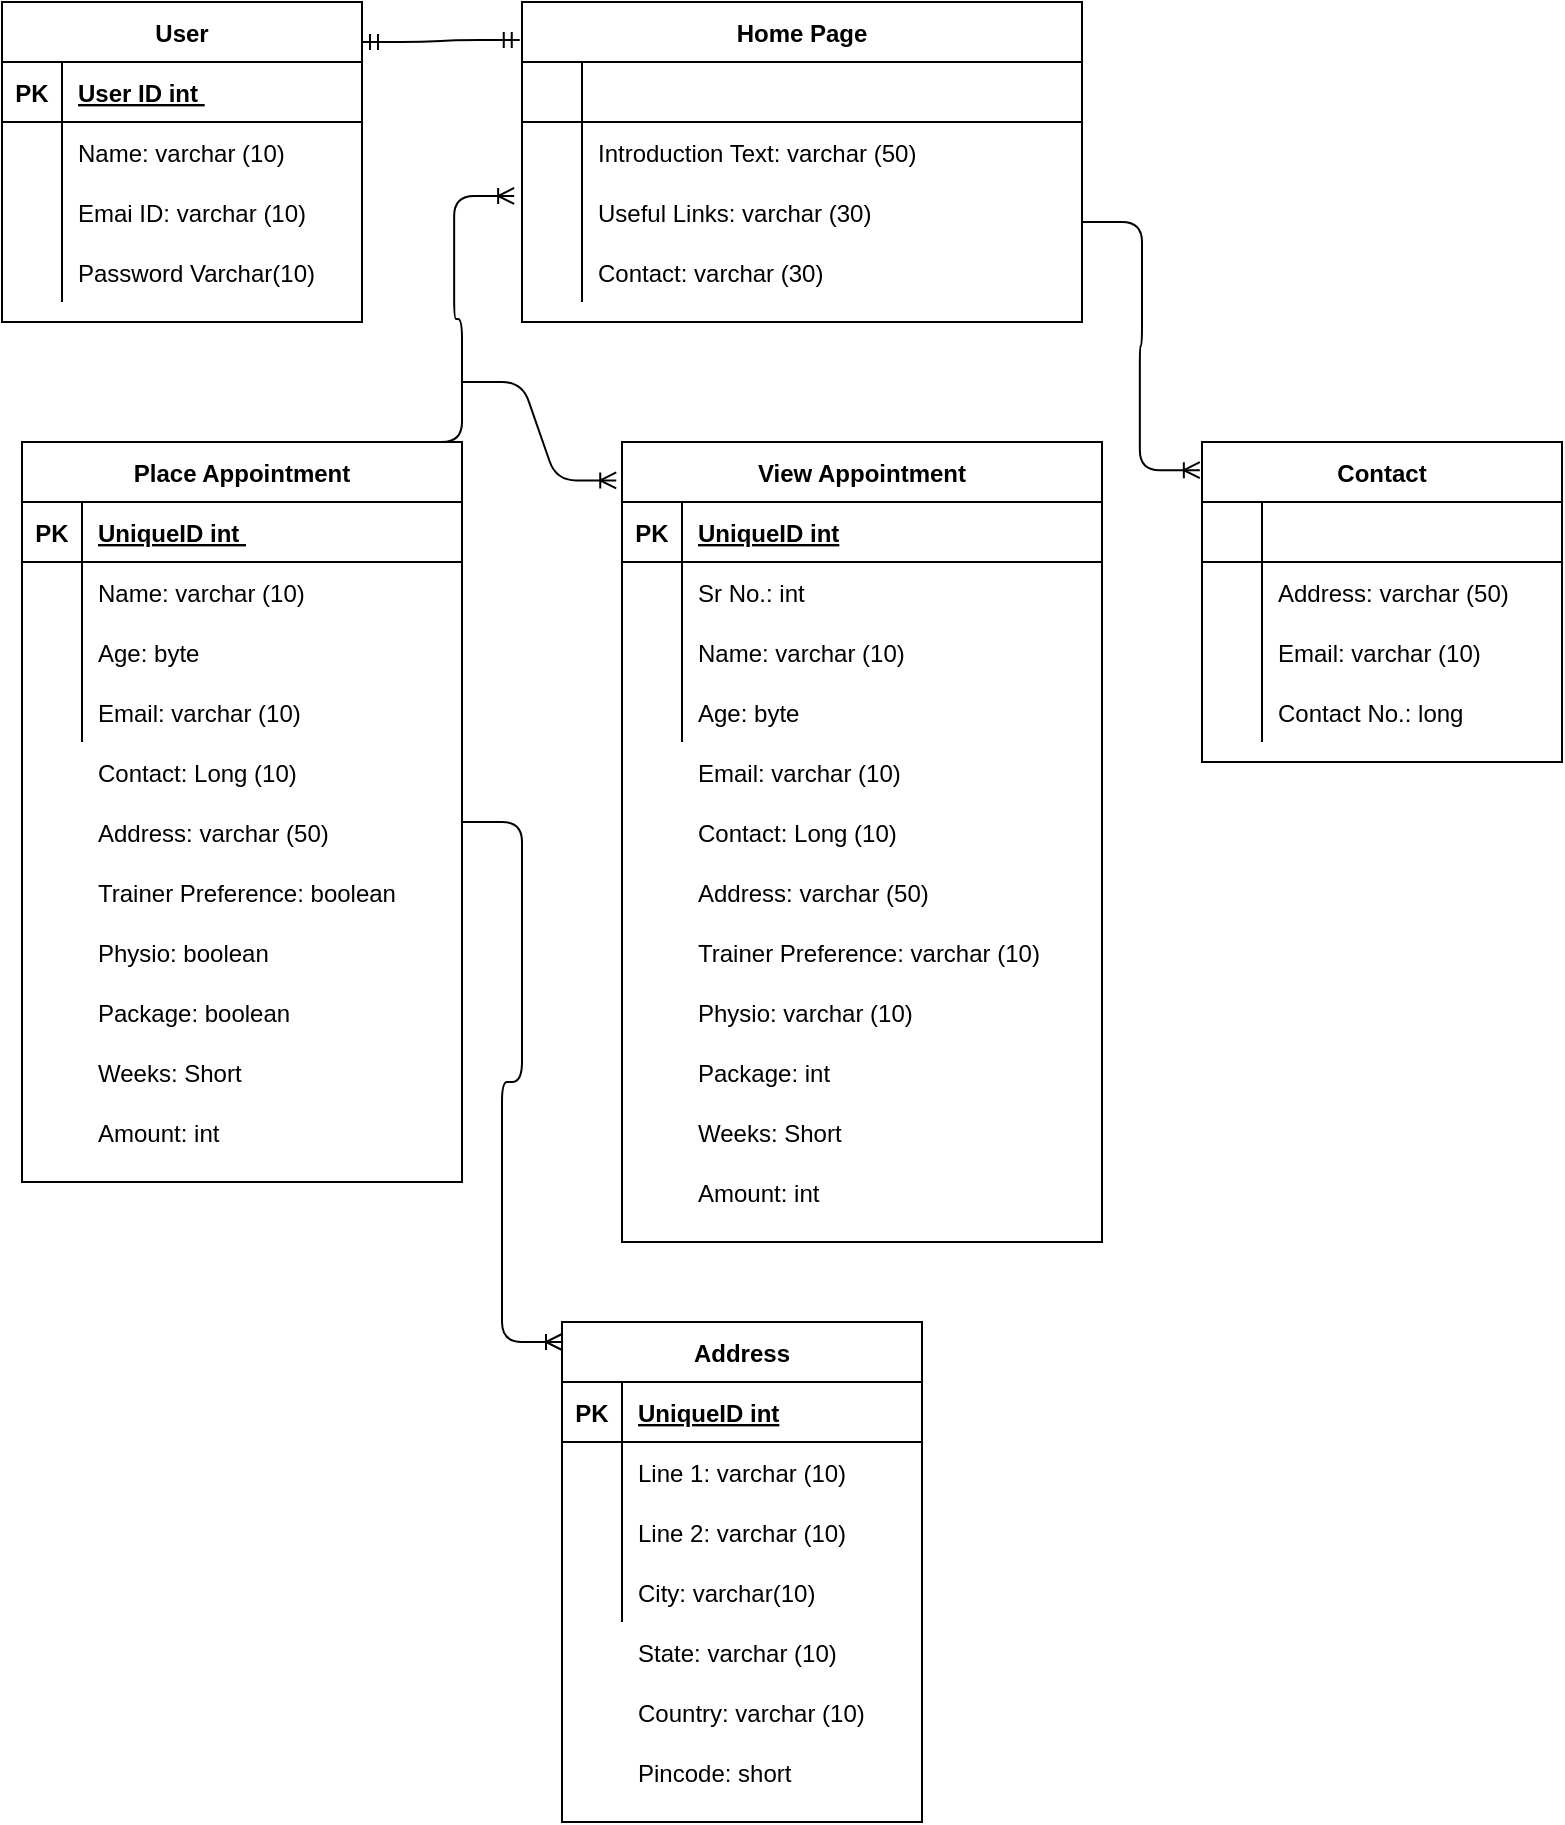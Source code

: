<mxfile version="14.9.7" type="github">
  <diagram id="24LHwr3LPrmplzdwor-W" name="Page-1">
    <mxGraphModel dx="1038" dy="469" grid="1" gridSize="10" guides="1" tooltips="1" connect="1" arrows="1" fold="1" page="1" pageScale="1" pageWidth="850" pageHeight="1100" math="0" shadow="0">
      <root>
        <mxCell id="0" />
        <mxCell id="1" parent="0" />
        <mxCell id="-eeA9KjMYzKJ0V8_IV6V-105" value="" style="edgeStyle=entityRelationEdgeStyle;fontSize=12;html=1;endArrow=ERoneToMany;" edge="1" parent="1">
          <mxGeometry width="100" height="100" relative="1" as="geometry">
            <mxPoint x="250" y="440" as="sourcePoint" />
            <mxPoint x="300" y="700" as="targetPoint" />
          </mxGeometry>
        </mxCell>
        <mxCell id="-eeA9KjMYzKJ0V8_IV6V-1" value="User" style="shape=table;startSize=30;container=1;collapsible=1;childLayout=tableLayout;fixedRows=1;rowLines=0;fontStyle=1;align=center;resizeLast=1;" vertex="1" parent="1">
          <mxGeometry x="20" y="30" width="180" height="160" as="geometry" />
        </mxCell>
        <mxCell id="-eeA9KjMYzKJ0V8_IV6V-2" value="" style="shape=partialRectangle;collapsible=0;dropTarget=0;pointerEvents=0;fillColor=none;top=0;left=0;bottom=1;right=0;points=[[0,0.5],[1,0.5]];portConstraint=eastwest;" vertex="1" parent="-eeA9KjMYzKJ0V8_IV6V-1">
          <mxGeometry y="30" width="180" height="30" as="geometry" />
        </mxCell>
        <mxCell id="-eeA9KjMYzKJ0V8_IV6V-3" value="PK" style="shape=partialRectangle;connectable=0;fillColor=none;top=0;left=0;bottom=0;right=0;fontStyle=1;overflow=hidden;" vertex="1" parent="-eeA9KjMYzKJ0V8_IV6V-2">
          <mxGeometry width="30" height="30" as="geometry" />
        </mxCell>
        <mxCell id="-eeA9KjMYzKJ0V8_IV6V-4" value="User ID int " style="shape=partialRectangle;connectable=0;fillColor=none;top=0;left=0;bottom=0;right=0;align=left;spacingLeft=6;fontStyle=5;overflow=hidden;" vertex="1" parent="-eeA9KjMYzKJ0V8_IV6V-2">
          <mxGeometry x="30" width="150" height="30" as="geometry" />
        </mxCell>
        <mxCell id="-eeA9KjMYzKJ0V8_IV6V-5" value="" style="shape=partialRectangle;collapsible=0;dropTarget=0;pointerEvents=0;fillColor=none;top=0;left=0;bottom=0;right=0;points=[[0,0.5],[1,0.5]];portConstraint=eastwest;" vertex="1" parent="-eeA9KjMYzKJ0V8_IV6V-1">
          <mxGeometry y="60" width="180" height="30" as="geometry" />
        </mxCell>
        <mxCell id="-eeA9KjMYzKJ0V8_IV6V-6" value="" style="shape=partialRectangle;connectable=0;fillColor=none;top=0;left=0;bottom=0;right=0;editable=1;overflow=hidden;" vertex="1" parent="-eeA9KjMYzKJ0V8_IV6V-5">
          <mxGeometry width="30" height="30" as="geometry" />
        </mxCell>
        <mxCell id="-eeA9KjMYzKJ0V8_IV6V-7" value="Name: varchar (10)" style="shape=partialRectangle;connectable=0;fillColor=none;top=0;left=0;bottom=0;right=0;align=left;spacingLeft=6;overflow=hidden;" vertex="1" parent="-eeA9KjMYzKJ0V8_IV6V-5">
          <mxGeometry x="30" width="150" height="30" as="geometry" />
        </mxCell>
        <mxCell id="-eeA9KjMYzKJ0V8_IV6V-8" value="" style="shape=partialRectangle;collapsible=0;dropTarget=0;pointerEvents=0;fillColor=none;top=0;left=0;bottom=0;right=0;points=[[0,0.5],[1,0.5]];portConstraint=eastwest;" vertex="1" parent="-eeA9KjMYzKJ0V8_IV6V-1">
          <mxGeometry y="90" width="180" height="30" as="geometry" />
        </mxCell>
        <mxCell id="-eeA9KjMYzKJ0V8_IV6V-9" value="" style="shape=partialRectangle;connectable=0;fillColor=none;top=0;left=0;bottom=0;right=0;editable=1;overflow=hidden;" vertex="1" parent="-eeA9KjMYzKJ0V8_IV6V-8">
          <mxGeometry width="30" height="30" as="geometry" />
        </mxCell>
        <mxCell id="-eeA9KjMYzKJ0V8_IV6V-10" value="Emai ID: varchar (10)" style="shape=partialRectangle;connectable=0;fillColor=none;top=0;left=0;bottom=0;right=0;align=left;spacingLeft=6;overflow=hidden;" vertex="1" parent="-eeA9KjMYzKJ0V8_IV6V-8">
          <mxGeometry x="30" width="150" height="30" as="geometry" />
        </mxCell>
        <mxCell id="-eeA9KjMYzKJ0V8_IV6V-11" value="" style="shape=partialRectangle;collapsible=0;dropTarget=0;pointerEvents=0;fillColor=none;top=0;left=0;bottom=0;right=0;points=[[0,0.5],[1,0.5]];portConstraint=eastwest;" vertex="1" parent="-eeA9KjMYzKJ0V8_IV6V-1">
          <mxGeometry y="120" width="180" height="30" as="geometry" />
        </mxCell>
        <mxCell id="-eeA9KjMYzKJ0V8_IV6V-12" value="" style="shape=partialRectangle;connectable=0;fillColor=none;top=0;left=0;bottom=0;right=0;editable=1;overflow=hidden;" vertex="1" parent="-eeA9KjMYzKJ0V8_IV6V-11">
          <mxGeometry width="30" height="30" as="geometry" />
        </mxCell>
        <mxCell id="-eeA9KjMYzKJ0V8_IV6V-13" value="Password Varchar(10)" style="shape=partialRectangle;connectable=0;fillColor=none;top=0;left=0;bottom=0;right=0;align=left;spacingLeft=6;overflow=hidden;" vertex="1" parent="-eeA9KjMYzKJ0V8_IV6V-11">
          <mxGeometry x="30" width="150" height="30" as="geometry" />
        </mxCell>
        <mxCell id="-eeA9KjMYzKJ0V8_IV6V-14" value="Home Page" style="shape=table;startSize=30;container=1;collapsible=1;childLayout=tableLayout;fixedRows=1;rowLines=0;fontStyle=1;align=center;resizeLast=1;" vertex="1" parent="1">
          <mxGeometry x="280" y="30" width="280" height="160" as="geometry" />
        </mxCell>
        <mxCell id="-eeA9KjMYzKJ0V8_IV6V-15" value="" style="shape=partialRectangle;collapsible=0;dropTarget=0;pointerEvents=0;fillColor=none;top=0;left=0;bottom=1;right=0;points=[[0,0.5],[1,0.5]];portConstraint=eastwest;" vertex="1" parent="-eeA9KjMYzKJ0V8_IV6V-14">
          <mxGeometry y="30" width="280" height="30" as="geometry" />
        </mxCell>
        <mxCell id="-eeA9KjMYzKJ0V8_IV6V-16" value="" style="shape=partialRectangle;connectable=0;fillColor=none;top=0;left=0;bottom=0;right=0;fontStyle=1;overflow=hidden;" vertex="1" parent="-eeA9KjMYzKJ0V8_IV6V-15">
          <mxGeometry width="30" height="30" as="geometry" />
        </mxCell>
        <mxCell id="-eeA9KjMYzKJ0V8_IV6V-17" value="" style="shape=partialRectangle;connectable=0;fillColor=none;top=0;left=0;bottom=0;right=0;align=left;spacingLeft=6;fontStyle=5;overflow=hidden;" vertex="1" parent="-eeA9KjMYzKJ0V8_IV6V-15">
          <mxGeometry x="30" width="250" height="30" as="geometry" />
        </mxCell>
        <mxCell id="-eeA9KjMYzKJ0V8_IV6V-18" value="" style="shape=partialRectangle;collapsible=0;dropTarget=0;pointerEvents=0;fillColor=none;top=0;left=0;bottom=0;right=0;points=[[0,0.5],[1,0.5]];portConstraint=eastwest;" vertex="1" parent="-eeA9KjMYzKJ0V8_IV6V-14">
          <mxGeometry y="60" width="280" height="30" as="geometry" />
        </mxCell>
        <mxCell id="-eeA9KjMYzKJ0V8_IV6V-19" value="" style="shape=partialRectangle;connectable=0;fillColor=none;top=0;left=0;bottom=0;right=0;editable=1;overflow=hidden;" vertex="1" parent="-eeA9KjMYzKJ0V8_IV6V-18">
          <mxGeometry width="30" height="30" as="geometry" />
        </mxCell>
        <mxCell id="-eeA9KjMYzKJ0V8_IV6V-20" value="Introduction Text: varchar (50)" style="shape=partialRectangle;connectable=0;fillColor=none;top=0;left=0;bottom=0;right=0;align=left;spacingLeft=6;overflow=hidden;" vertex="1" parent="-eeA9KjMYzKJ0V8_IV6V-18">
          <mxGeometry x="30" width="250" height="30" as="geometry" />
        </mxCell>
        <mxCell id="-eeA9KjMYzKJ0V8_IV6V-21" value="" style="shape=partialRectangle;collapsible=0;dropTarget=0;pointerEvents=0;fillColor=none;top=0;left=0;bottom=0;right=0;points=[[0,0.5],[1,0.5]];portConstraint=eastwest;" vertex="1" parent="-eeA9KjMYzKJ0V8_IV6V-14">
          <mxGeometry y="90" width="280" height="30" as="geometry" />
        </mxCell>
        <mxCell id="-eeA9KjMYzKJ0V8_IV6V-22" value="" style="shape=partialRectangle;connectable=0;fillColor=none;top=0;left=0;bottom=0;right=0;editable=1;overflow=hidden;" vertex="1" parent="-eeA9KjMYzKJ0V8_IV6V-21">
          <mxGeometry width="30" height="30" as="geometry" />
        </mxCell>
        <mxCell id="-eeA9KjMYzKJ0V8_IV6V-23" value="Useful Links: varchar (30)" style="shape=partialRectangle;connectable=0;fillColor=none;top=0;left=0;bottom=0;right=0;align=left;spacingLeft=6;overflow=hidden;" vertex="1" parent="-eeA9KjMYzKJ0V8_IV6V-21">
          <mxGeometry x="30" width="250" height="30" as="geometry" />
        </mxCell>
        <mxCell id="-eeA9KjMYzKJ0V8_IV6V-24" value="" style="shape=partialRectangle;collapsible=0;dropTarget=0;pointerEvents=0;fillColor=none;top=0;left=0;bottom=0;right=0;points=[[0,0.5],[1,0.5]];portConstraint=eastwest;" vertex="1" parent="-eeA9KjMYzKJ0V8_IV6V-14">
          <mxGeometry y="120" width="280" height="30" as="geometry" />
        </mxCell>
        <mxCell id="-eeA9KjMYzKJ0V8_IV6V-25" value="" style="shape=partialRectangle;connectable=0;fillColor=none;top=0;left=0;bottom=0;right=0;editable=1;overflow=hidden;" vertex="1" parent="-eeA9KjMYzKJ0V8_IV6V-24">
          <mxGeometry width="30" height="30" as="geometry" />
        </mxCell>
        <mxCell id="-eeA9KjMYzKJ0V8_IV6V-26" value="Contact: varchar (30)" style="shape=partialRectangle;connectable=0;fillColor=none;top=0;left=0;bottom=0;right=0;align=left;spacingLeft=6;overflow=hidden;" vertex="1" parent="-eeA9KjMYzKJ0V8_IV6V-24">
          <mxGeometry x="30" width="250" height="30" as="geometry" />
        </mxCell>
        <mxCell id="-eeA9KjMYzKJ0V8_IV6V-28" value="Place Appointment" style="shape=table;startSize=30;container=1;collapsible=1;childLayout=tableLayout;fixedRows=1;rowLines=0;fontStyle=1;align=center;resizeLast=1;" vertex="1" parent="1">
          <mxGeometry x="30" y="250" width="220" height="370" as="geometry" />
        </mxCell>
        <mxCell id="-eeA9KjMYzKJ0V8_IV6V-29" value="" style="shape=partialRectangle;collapsible=0;dropTarget=0;pointerEvents=0;fillColor=none;top=0;left=0;bottom=1;right=0;points=[[0,0.5],[1,0.5]];portConstraint=eastwest;" vertex="1" parent="-eeA9KjMYzKJ0V8_IV6V-28">
          <mxGeometry y="30" width="220" height="30" as="geometry" />
        </mxCell>
        <mxCell id="-eeA9KjMYzKJ0V8_IV6V-30" value="PK" style="shape=partialRectangle;connectable=0;fillColor=none;top=0;left=0;bottom=0;right=0;fontStyle=1;overflow=hidden;" vertex="1" parent="-eeA9KjMYzKJ0V8_IV6V-29">
          <mxGeometry width="30" height="30" as="geometry" />
        </mxCell>
        <mxCell id="-eeA9KjMYzKJ0V8_IV6V-31" value="UniqueID int " style="shape=partialRectangle;connectable=0;fillColor=none;top=0;left=0;bottom=0;right=0;align=left;spacingLeft=6;fontStyle=5;overflow=hidden;" vertex="1" parent="-eeA9KjMYzKJ0V8_IV6V-29">
          <mxGeometry x="30" width="190" height="30" as="geometry" />
        </mxCell>
        <mxCell id="-eeA9KjMYzKJ0V8_IV6V-32" value="" style="shape=partialRectangle;collapsible=0;dropTarget=0;pointerEvents=0;fillColor=none;top=0;left=0;bottom=0;right=0;points=[[0,0.5],[1,0.5]];portConstraint=eastwest;" vertex="1" parent="-eeA9KjMYzKJ0V8_IV6V-28">
          <mxGeometry y="60" width="220" height="30" as="geometry" />
        </mxCell>
        <mxCell id="-eeA9KjMYzKJ0V8_IV6V-33" value="" style="shape=partialRectangle;connectable=0;fillColor=none;top=0;left=0;bottom=0;right=0;editable=1;overflow=hidden;" vertex="1" parent="-eeA9KjMYzKJ0V8_IV6V-32">
          <mxGeometry width="30" height="30" as="geometry" />
        </mxCell>
        <mxCell id="-eeA9KjMYzKJ0V8_IV6V-34" value="Name: varchar (10)" style="shape=partialRectangle;connectable=0;fillColor=none;top=0;left=0;bottom=0;right=0;align=left;spacingLeft=6;overflow=hidden;" vertex="1" parent="-eeA9KjMYzKJ0V8_IV6V-32">
          <mxGeometry x="30" width="190" height="30" as="geometry" />
        </mxCell>
        <mxCell id="-eeA9KjMYzKJ0V8_IV6V-35" value="" style="shape=partialRectangle;collapsible=0;dropTarget=0;pointerEvents=0;fillColor=none;top=0;left=0;bottom=0;right=0;points=[[0,0.5],[1,0.5]];portConstraint=eastwest;" vertex="1" parent="-eeA9KjMYzKJ0V8_IV6V-28">
          <mxGeometry y="90" width="220" height="30" as="geometry" />
        </mxCell>
        <mxCell id="-eeA9KjMYzKJ0V8_IV6V-36" value="" style="shape=partialRectangle;connectable=0;fillColor=none;top=0;left=0;bottom=0;right=0;editable=1;overflow=hidden;" vertex="1" parent="-eeA9KjMYzKJ0V8_IV6V-35">
          <mxGeometry width="30" height="30" as="geometry" />
        </mxCell>
        <mxCell id="-eeA9KjMYzKJ0V8_IV6V-37" value="Age: byte" style="shape=partialRectangle;connectable=0;fillColor=none;top=0;left=0;bottom=0;right=0;align=left;spacingLeft=6;overflow=hidden;" vertex="1" parent="-eeA9KjMYzKJ0V8_IV6V-35">
          <mxGeometry x="30" width="190" height="30" as="geometry" />
        </mxCell>
        <mxCell id="-eeA9KjMYzKJ0V8_IV6V-38" value="" style="shape=partialRectangle;collapsible=0;dropTarget=0;pointerEvents=0;fillColor=none;top=0;left=0;bottom=0;right=0;points=[[0,0.5],[1,0.5]];portConstraint=eastwest;" vertex="1" parent="-eeA9KjMYzKJ0V8_IV6V-28">
          <mxGeometry y="120" width="220" height="30" as="geometry" />
        </mxCell>
        <mxCell id="-eeA9KjMYzKJ0V8_IV6V-39" value="" style="shape=partialRectangle;connectable=0;fillColor=none;top=0;left=0;bottom=0;right=0;editable=1;overflow=hidden;" vertex="1" parent="-eeA9KjMYzKJ0V8_IV6V-38">
          <mxGeometry width="30" height="30" as="geometry" />
        </mxCell>
        <mxCell id="-eeA9KjMYzKJ0V8_IV6V-40" value="Email: varchar (10)" style="shape=partialRectangle;connectable=0;fillColor=none;top=0;left=0;bottom=0;right=0;align=left;spacingLeft=6;overflow=hidden;" vertex="1" parent="-eeA9KjMYzKJ0V8_IV6V-38">
          <mxGeometry x="30" width="190" height="30" as="geometry" />
        </mxCell>
        <mxCell id="-eeA9KjMYzKJ0V8_IV6V-41" value="Contact: Long (10)" style="shape=partialRectangle;connectable=0;fillColor=none;top=0;left=0;bottom=0;right=0;align=left;spacingLeft=6;overflow=hidden;" vertex="1" parent="1">
          <mxGeometry x="60" y="400" width="150" height="30" as="geometry" />
        </mxCell>
        <mxCell id="-eeA9KjMYzKJ0V8_IV6V-42" value="Address: varchar (50)" style="shape=partialRectangle;connectable=0;fillColor=none;top=0;left=0;bottom=0;right=0;align=left;spacingLeft=6;overflow=hidden;" vertex="1" parent="1">
          <mxGeometry x="60" y="430" width="150" height="30" as="geometry" />
        </mxCell>
        <mxCell id="-eeA9KjMYzKJ0V8_IV6V-43" value="Trainer Preference: boolean" style="shape=partialRectangle;connectable=0;fillColor=none;top=0;left=0;bottom=0;right=0;align=left;spacingLeft=6;overflow=hidden;" vertex="1" parent="1">
          <mxGeometry x="60" y="460" width="170" height="30" as="geometry" />
        </mxCell>
        <mxCell id="-eeA9KjMYzKJ0V8_IV6V-44" value="Physio: boolean" style="shape=partialRectangle;connectable=0;fillColor=none;top=0;left=0;bottom=0;right=0;align=left;spacingLeft=6;overflow=hidden;" vertex="1" parent="1">
          <mxGeometry x="60" y="490" width="150" height="30" as="geometry" />
        </mxCell>
        <mxCell id="-eeA9KjMYzKJ0V8_IV6V-45" value="Package: boolean" style="shape=partialRectangle;connectable=0;fillColor=none;top=0;left=0;bottom=0;right=0;align=left;spacingLeft=6;overflow=hidden;" vertex="1" parent="1">
          <mxGeometry x="60" y="520" width="150" height="30" as="geometry" />
        </mxCell>
        <mxCell id="-eeA9KjMYzKJ0V8_IV6V-46" value="Weeks: Short" style="shape=partialRectangle;connectable=0;fillColor=none;top=0;left=0;bottom=0;right=0;align=left;spacingLeft=6;overflow=hidden;" vertex="1" parent="1">
          <mxGeometry x="60" y="550" width="150" height="30" as="geometry" />
        </mxCell>
        <mxCell id="-eeA9KjMYzKJ0V8_IV6V-47" value="Amount: int" style="shape=partialRectangle;connectable=0;fillColor=none;top=0;left=0;bottom=0;right=0;align=left;spacingLeft=6;overflow=hidden;" vertex="1" parent="1">
          <mxGeometry x="60" y="580" width="150" height="30" as="geometry" />
        </mxCell>
        <mxCell id="-eeA9KjMYzKJ0V8_IV6V-48" value="View Appointment" style="shape=table;startSize=30;container=1;collapsible=1;childLayout=tableLayout;fixedRows=1;rowLines=0;fontStyle=1;align=center;resizeLast=1;" vertex="1" parent="1">
          <mxGeometry x="330" y="250" width="240" height="400" as="geometry" />
        </mxCell>
        <mxCell id="-eeA9KjMYzKJ0V8_IV6V-49" value="" style="shape=partialRectangle;collapsible=0;dropTarget=0;pointerEvents=0;fillColor=none;top=0;left=0;bottom=1;right=0;points=[[0,0.5],[1,0.5]];portConstraint=eastwest;" vertex="1" parent="-eeA9KjMYzKJ0V8_IV6V-48">
          <mxGeometry y="30" width="240" height="30" as="geometry" />
        </mxCell>
        <mxCell id="-eeA9KjMYzKJ0V8_IV6V-50" value="PK" style="shape=partialRectangle;connectable=0;fillColor=none;top=0;left=0;bottom=0;right=0;fontStyle=1;overflow=hidden;" vertex="1" parent="-eeA9KjMYzKJ0V8_IV6V-49">
          <mxGeometry width="30" height="30" as="geometry" />
        </mxCell>
        <mxCell id="-eeA9KjMYzKJ0V8_IV6V-51" value="UniqueID int" style="shape=partialRectangle;connectable=0;fillColor=none;top=0;left=0;bottom=0;right=0;align=left;spacingLeft=6;fontStyle=5;overflow=hidden;" vertex="1" parent="-eeA9KjMYzKJ0V8_IV6V-49">
          <mxGeometry x="30" width="210" height="30" as="geometry" />
        </mxCell>
        <mxCell id="-eeA9KjMYzKJ0V8_IV6V-52" value="" style="shape=partialRectangle;collapsible=0;dropTarget=0;pointerEvents=0;fillColor=none;top=0;left=0;bottom=0;right=0;points=[[0,0.5],[1,0.5]];portConstraint=eastwest;" vertex="1" parent="-eeA9KjMYzKJ0V8_IV6V-48">
          <mxGeometry y="60" width="240" height="30" as="geometry" />
        </mxCell>
        <mxCell id="-eeA9KjMYzKJ0V8_IV6V-53" value="" style="shape=partialRectangle;connectable=0;fillColor=none;top=0;left=0;bottom=0;right=0;editable=1;overflow=hidden;" vertex="1" parent="-eeA9KjMYzKJ0V8_IV6V-52">
          <mxGeometry width="30" height="30" as="geometry" />
        </mxCell>
        <mxCell id="-eeA9KjMYzKJ0V8_IV6V-54" value="Sr No.: int" style="shape=partialRectangle;connectable=0;fillColor=none;top=0;left=0;bottom=0;right=0;align=left;spacingLeft=6;overflow=hidden;" vertex="1" parent="-eeA9KjMYzKJ0V8_IV6V-52">
          <mxGeometry x="30" width="210" height="30" as="geometry" />
        </mxCell>
        <mxCell id="-eeA9KjMYzKJ0V8_IV6V-55" value="" style="shape=partialRectangle;collapsible=0;dropTarget=0;pointerEvents=0;fillColor=none;top=0;left=0;bottom=0;right=0;points=[[0,0.5],[1,0.5]];portConstraint=eastwest;" vertex="1" parent="-eeA9KjMYzKJ0V8_IV6V-48">
          <mxGeometry y="90" width="240" height="30" as="geometry" />
        </mxCell>
        <mxCell id="-eeA9KjMYzKJ0V8_IV6V-56" value="" style="shape=partialRectangle;connectable=0;fillColor=none;top=0;left=0;bottom=0;right=0;editable=1;overflow=hidden;" vertex="1" parent="-eeA9KjMYzKJ0V8_IV6V-55">
          <mxGeometry width="30" height="30" as="geometry" />
        </mxCell>
        <mxCell id="-eeA9KjMYzKJ0V8_IV6V-57" value="Name: varchar (10)" style="shape=partialRectangle;connectable=0;fillColor=none;top=0;left=0;bottom=0;right=0;align=left;spacingLeft=6;overflow=hidden;" vertex="1" parent="-eeA9KjMYzKJ0V8_IV6V-55">
          <mxGeometry x="30" width="210" height="30" as="geometry" />
        </mxCell>
        <mxCell id="-eeA9KjMYzKJ0V8_IV6V-58" value="" style="shape=partialRectangle;collapsible=0;dropTarget=0;pointerEvents=0;fillColor=none;top=0;left=0;bottom=0;right=0;points=[[0,0.5],[1,0.5]];portConstraint=eastwest;" vertex="1" parent="-eeA9KjMYzKJ0V8_IV6V-48">
          <mxGeometry y="120" width="240" height="30" as="geometry" />
        </mxCell>
        <mxCell id="-eeA9KjMYzKJ0V8_IV6V-59" value="" style="shape=partialRectangle;connectable=0;fillColor=none;top=0;left=0;bottom=0;right=0;editable=1;overflow=hidden;" vertex="1" parent="-eeA9KjMYzKJ0V8_IV6V-58">
          <mxGeometry width="30" height="30" as="geometry" />
        </mxCell>
        <mxCell id="-eeA9KjMYzKJ0V8_IV6V-60" value="Age: byte" style="shape=partialRectangle;connectable=0;fillColor=none;top=0;left=0;bottom=0;right=0;align=left;spacingLeft=6;overflow=hidden;" vertex="1" parent="-eeA9KjMYzKJ0V8_IV6V-58">
          <mxGeometry x="30" width="210" height="30" as="geometry" />
        </mxCell>
        <mxCell id="-eeA9KjMYzKJ0V8_IV6V-61" value="Email: varchar (10)" style="shape=partialRectangle;connectable=0;fillColor=none;top=0;left=0;bottom=0;right=0;align=left;spacingLeft=6;overflow=hidden;" vertex="1" parent="1">
          <mxGeometry x="360" y="400" width="150" height="30" as="geometry" />
        </mxCell>
        <mxCell id="-eeA9KjMYzKJ0V8_IV6V-62" value="Contact: Long (10)" style="shape=partialRectangle;connectable=0;fillColor=none;top=0;left=0;bottom=0;right=0;align=left;spacingLeft=6;overflow=hidden;" vertex="1" parent="1">
          <mxGeometry x="360" y="430" width="150" height="30" as="geometry" />
        </mxCell>
        <mxCell id="-eeA9KjMYzKJ0V8_IV6V-63" value="Address: varchar (50)" style="shape=partialRectangle;connectable=0;fillColor=none;top=0;left=0;bottom=0;right=0;align=left;spacingLeft=6;overflow=hidden;" vertex="1" parent="1">
          <mxGeometry x="360" y="460" width="150" height="30" as="geometry" />
        </mxCell>
        <mxCell id="-eeA9KjMYzKJ0V8_IV6V-64" value="Trainer Preference: varchar (10)" style="shape=partialRectangle;connectable=0;fillColor=none;top=0;left=0;bottom=0;right=0;align=left;spacingLeft=6;overflow=hidden;" vertex="1" parent="1">
          <mxGeometry x="360" y="490" width="180" height="30" as="geometry" />
        </mxCell>
        <mxCell id="-eeA9KjMYzKJ0V8_IV6V-65" value="Physio: varchar (10)" style="shape=partialRectangle;connectable=0;fillColor=none;top=0;left=0;bottom=0;right=0;align=left;spacingLeft=6;overflow=hidden;" vertex="1" parent="1">
          <mxGeometry x="360" y="520" width="150" height="30" as="geometry" />
        </mxCell>
        <mxCell id="-eeA9KjMYzKJ0V8_IV6V-66" value="Package: int" style="shape=partialRectangle;connectable=0;fillColor=none;top=0;left=0;bottom=0;right=0;align=left;spacingLeft=6;overflow=hidden;" vertex="1" parent="1">
          <mxGeometry x="360" y="550" width="150" height="30" as="geometry" />
        </mxCell>
        <mxCell id="-eeA9KjMYzKJ0V8_IV6V-67" value="Weeks: Short" style="shape=partialRectangle;connectable=0;fillColor=none;top=0;left=0;bottom=0;right=0;align=left;spacingLeft=6;overflow=hidden;" vertex="1" parent="1">
          <mxGeometry x="360" y="580" width="150" height="30" as="geometry" />
        </mxCell>
        <mxCell id="-eeA9KjMYzKJ0V8_IV6V-68" value="Amount: int" style="shape=partialRectangle;connectable=0;fillColor=none;top=0;left=0;bottom=0;right=0;align=left;spacingLeft=6;overflow=hidden;" vertex="1" parent="1">
          <mxGeometry x="360" y="610" width="150" height="30" as="geometry" />
        </mxCell>
        <mxCell id="-eeA9KjMYzKJ0V8_IV6V-69" value="Contact" style="shape=table;startSize=30;container=1;collapsible=1;childLayout=tableLayout;fixedRows=1;rowLines=0;fontStyle=1;align=center;resizeLast=1;" vertex="1" parent="1">
          <mxGeometry x="620" y="250" width="180" height="160" as="geometry" />
        </mxCell>
        <mxCell id="-eeA9KjMYzKJ0V8_IV6V-70" value="" style="shape=partialRectangle;collapsible=0;dropTarget=0;pointerEvents=0;fillColor=none;top=0;left=0;bottom=1;right=0;points=[[0,0.5],[1,0.5]];portConstraint=eastwest;" vertex="1" parent="-eeA9KjMYzKJ0V8_IV6V-69">
          <mxGeometry y="30" width="180" height="30" as="geometry" />
        </mxCell>
        <mxCell id="-eeA9KjMYzKJ0V8_IV6V-71" value="" style="shape=partialRectangle;connectable=0;fillColor=none;top=0;left=0;bottom=0;right=0;fontStyle=1;overflow=hidden;" vertex="1" parent="-eeA9KjMYzKJ0V8_IV6V-70">
          <mxGeometry width="30" height="30" as="geometry" />
        </mxCell>
        <mxCell id="-eeA9KjMYzKJ0V8_IV6V-72" value="" style="shape=partialRectangle;connectable=0;fillColor=none;top=0;left=0;bottom=0;right=0;align=left;spacingLeft=6;fontStyle=5;overflow=hidden;" vertex="1" parent="-eeA9KjMYzKJ0V8_IV6V-70">
          <mxGeometry x="30" width="150" height="30" as="geometry" />
        </mxCell>
        <mxCell id="-eeA9KjMYzKJ0V8_IV6V-73" value="" style="shape=partialRectangle;collapsible=0;dropTarget=0;pointerEvents=0;fillColor=none;top=0;left=0;bottom=0;right=0;points=[[0,0.5],[1,0.5]];portConstraint=eastwest;" vertex="1" parent="-eeA9KjMYzKJ0V8_IV6V-69">
          <mxGeometry y="60" width="180" height="30" as="geometry" />
        </mxCell>
        <mxCell id="-eeA9KjMYzKJ0V8_IV6V-74" value="" style="shape=partialRectangle;connectable=0;fillColor=none;top=0;left=0;bottom=0;right=0;editable=1;overflow=hidden;" vertex="1" parent="-eeA9KjMYzKJ0V8_IV6V-73">
          <mxGeometry width="30" height="30" as="geometry" />
        </mxCell>
        <mxCell id="-eeA9KjMYzKJ0V8_IV6V-75" value="Address: varchar (50)" style="shape=partialRectangle;connectable=0;fillColor=none;top=0;left=0;bottom=0;right=0;align=left;spacingLeft=6;overflow=hidden;" vertex="1" parent="-eeA9KjMYzKJ0V8_IV6V-73">
          <mxGeometry x="30" width="150" height="30" as="geometry" />
        </mxCell>
        <mxCell id="-eeA9KjMYzKJ0V8_IV6V-76" value="" style="shape=partialRectangle;collapsible=0;dropTarget=0;pointerEvents=0;fillColor=none;top=0;left=0;bottom=0;right=0;points=[[0,0.5],[1,0.5]];portConstraint=eastwest;" vertex="1" parent="-eeA9KjMYzKJ0V8_IV6V-69">
          <mxGeometry y="90" width="180" height="30" as="geometry" />
        </mxCell>
        <mxCell id="-eeA9KjMYzKJ0V8_IV6V-77" value="" style="shape=partialRectangle;connectable=0;fillColor=none;top=0;left=0;bottom=0;right=0;editable=1;overflow=hidden;" vertex="1" parent="-eeA9KjMYzKJ0V8_IV6V-76">
          <mxGeometry width="30" height="30" as="geometry" />
        </mxCell>
        <mxCell id="-eeA9KjMYzKJ0V8_IV6V-78" value="Email: varchar (10)" style="shape=partialRectangle;connectable=0;fillColor=none;top=0;left=0;bottom=0;right=0;align=left;spacingLeft=6;overflow=hidden;" vertex="1" parent="-eeA9KjMYzKJ0V8_IV6V-76">
          <mxGeometry x="30" width="150" height="30" as="geometry" />
        </mxCell>
        <mxCell id="-eeA9KjMYzKJ0V8_IV6V-79" value="" style="shape=partialRectangle;collapsible=0;dropTarget=0;pointerEvents=0;fillColor=none;top=0;left=0;bottom=0;right=0;points=[[0,0.5],[1,0.5]];portConstraint=eastwest;" vertex="1" parent="-eeA9KjMYzKJ0V8_IV6V-69">
          <mxGeometry y="120" width="180" height="30" as="geometry" />
        </mxCell>
        <mxCell id="-eeA9KjMYzKJ0V8_IV6V-80" value="" style="shape=partialRectangle;connectable=0;fillColor=none;top=0;left=0;bottom=0;right=0;editable=1;overflow=hidden;" vertex="1" parent="-eeA9KjMYzKJ0V8_IV6V-79">
          <mxGeometry width="30" height="30" as="geometry" />
        </mxCell>
        <mxCell id="-eeA9KjMYzKJ0V8_IV6V-81" value="Contact No.: long" style="shape=partialRectangle;connectable=0;fillColor=none;top=0;left=0;bottom=0;right=0;align=left;spacingLeft=6;overflow=hidden;" vertex="1" parent="-eeA9KjMYzKJ0V8_IV6V-79">
          <mxGeometry x="30" width="150" height="30" as="geometry" />
        </mxCell>
        <mxCell id="-eeA9KjMYzKJ0V8_IV6V-82" value="Address" style="shape=table;startSize=30;container=1;collapsible=1;childLayout=tableLayout;fixedRows=1;rowLines=0;fontStyle=1;align=center;resizeLast=1;" vertex="1" parent="1">
          <mxGeometry x="300" y="690" width="180" height="250" as="geometry" />
        </mxCell>
        <mxCell id="-eeA9KjMYzKJ0V8_IV6V-83" value="" style="shape=partialRectangle;collapsible=0;dropTarget=0;pointerEvents=0;fillColor=none;top=0;left=0;bottom=1;right=0;points=[[0,0.5],[1,0.5]];portConstraint=eastwest;" vertex="1" parent="-eeA9KjMYzKJ0V8_IV6V-82">
          <mxGeometry y="30" width="180" height="30" as="geometry" />
        </mxCell>
        <mxCell id="-eeA9KjMYzKJ0V8_IV6V-84" value="PK" style="shape=partialRectangle;connectable=0;fillColor=none;top=0;left=0;bottom=0;right=0;fontStyle=1;overflow=hidden;" vertex="1" parent="-eeA9KjMYzKJ0V8_IV6V-83">
          <mxGeometry width="30" height="30" as="geometry" />
        </mxCell>
        <mxCell id="-eeA9KjMYzKJ0V8_IV6V-85" value="UniqueID int" style="shape=partialRectangle;connectable=0;fillColor=none;top=0;left=0;bottom=0;right=0;align=left;spacingLeft=6;fontStyle=5;overflow=hidden;" vertex="1" parent="-eeA9KjMYzKJ0V8_IV6V-83">
          <mxGeometry x="30" width="150" height="30" as="geometry" />
        </mxCell>
        <mxCell id="-eeA9KjMYzKJ0V8_IV6V-86" value="" style="shape=partialRectangle;collapsible=0;dropTarget=0;pointerEvents=0;fillColor=none;top=0;left=0;bottom=0;right=0;points=[[0,0.5],[1,0.5]];portConstraint=eastwest;" vertex="1" parent="-eeA9KjMYzKJ0V8_IV6V-82">
          <mxGeometry y="60" width="180" height="30" as="geometry" />
        </mxCell>
        <mxCell id="-eeA9KjMYzKJ0V8_IV6V-87" value="" style="shape=partialRectangle;connectable=0;fillColor=none;top=0;left=0;bottom=0;right=0;editable=1;overflow=hidden;" vertex="1" parent="-eeA9KjMYzKJ0V8_IV6V-86">
          <mxGeometry width="30" height="30" as="geometry" />
        </mxCell>
        <mxCell id="-eeA9KjMYzKJ0V8_IV6V-88" value="Line 1: varchar (10)" style="shape=partialRectangle;connectable=0;fillColor=none;top=0;left=0;bottom=0;right=0;align=left;spacingLeft=6;overflow=hidden;" vertex="1" parent="-eeA9KjMYzKJ0V8_IV6V-86">
          <mxGeometry x="30" width="150" height="30" as="geometry" />
        </mxCell>
        <mxCell id="-eeA9KjMYzKJ0V8_IV6V-89" value="" style="shape=partialRectangle;collapsible=0;dropTarget=0;pointerEvents=0;fillColor=none;top=0;left=0;bottom=0;right=0;points=[[0,0.5],[1,0.5]];portConstraint=eastwest;" vertex="1" parent="-eeA9KjMYzKJ0V8_IV6V-82">
          <mxGeometry y="90" width="180" height="30" as="geometry" />
        </mxCell>
        <mxCell id="-eeA9KjMYzKJ0V8_IV6V-90" value="" style="shape=partialRectangle;connectable=0;fillColor=none;top=0;left=0;bottom=0;right=0;editable=1;overflow=hidden;" vertex="1" parent="-eeA9KjMYzKJ0V8_IV6V-89">
          <mxGeometry width="30" height="30" as="geometry" />
        </mxCell>
        <mxCell id="-eeA9KjMYzKJ0V8_IV6V-91" value="Line 2: varchar (10)" style="shape=partialRectangle;connectable=0;fillColor=none;top=0;left=0;bottom=0;right=0;align=left;spacingLeft=6;overflow=hidden;" vertex="1" parent="-eeA9KjMYzKJ0V8_IV6V-89">
          <mxGeometry x="30" width="150" height="30" as="geometry" />
        </mxCell>
        <mxCell id="-eeA9KjMYzKJ0V8_IV6V-92" value="" style="shape=partialRectangle;collapsible=0;dropTarget=0;pointerEvents=0;fillColor=none;top=0;left=0;bottom=0;right=0;points=[[0,0.5],[1,0.5]];portConstraint=eastwest;" vertex="1" parent="-eeA9KjMYzKJ0V8_IV6V-82">
          <mxGeometry y="120" width="180" height="30" as="geometry" />
        </mxCell>
        <mxCell id="-eeA9KjMYzKJ0V8_IV6V-93" value="" style="shape=partialRectangle;connectable=0;fillColor=none;top=0;left=0;bottom=0;right=0;editable=1;overflow=hidden;" vertex="1" parent="-eeA9KjMYzKJ0V8_IV6V-92">
          <mxGeometry width="30" height="30" as="geometry" />
        </mxCell>
        <mxCell id="-eeA9KjMYzKJ0V8_IV6V-94" value="City: varchar(10)" style="shape=partialRectangle;connectable=0;fillColor=none;top=0;left=0;bottom=0;right=0;align=left;spacingLeft=6;overflow=hidden;" vertex="1" parent="-eeA9KjMYzKJ0V8_IV6V-92">
          <mxGeometry x="30" width="150" height="30" as="geometry" />
        </mxCell>
        <mxCell id="-eeA9KjMYzKJ0V8_IV6V-95" value="State: varchar (10)" style="shape=partialRectangle;connectable=0;fillColor=none;top=0;left=0;bottom=0;right=0;align=left;spacingLeft=6;overflow=hidden;" vertex="1" parent="1">
          <mxGeometry x="330" y="840" width="150" height="30" as="geometry" />
        </mxCell>
        <mxCell id="-eeA9KjMYzKJ0V8_IV6V-96" value="Country: varchar (10)" style="shape=partialRectangle;connectable=0;fillColor=none;top=0;left=0;bottom=0;right=0;align=left;spacingLeft=6;overflow=hidden;" vertex="1" parent="1">
          <mxGeometry x="330" y="870" width="150" height="30" as="geometry" />
        </mxCell>
        <mxCell id="-eeA9KjMYzKJ0V8_IV6V-97" value="Pincode: short" style="shape=partialRectangle;connectable=0;fillColor=none;top=0;left=0;bottom=0;right=0;align=left;spacingLeft=6;overflow=hidden;" vertex="1" parent="1">
          <mxGeometry x="330" y="900" width="150" height="30" as="geometry" />
        </mxCell>
        <mxCell id="-eeA9KjMYzKJ0V8_IV6V-98" value="" style="edgeStyle=entityRelationEdgeStyle;fontSize=12;html=1;endArrow=ERmandOne;startArrow=ERmandOne;entryX=-0.004;entryY=0.119;entryDx=0;entryDy=0;entryPerimeter=0;" edge="1" parent="1" target="-eeA9KjMYzKJ0V8_IV6V-14">
          <mxGeometry width="100" height="100" relative="1" as="geometry">
            <mxPoint x="200" y="50" as="sourcePoint" />
            <mxPoint x="300" y="-50" as="targetPoint" />
          </mxGeometry>
        </mxCell>
        <mxCell id="-eeA9KjMYzKJ0V8_IV6V-101" value="" style="edgeStyle=entityRelationEdgeStyle;fontSize=12;html=1;endArrow=ERoneToMany;entryX=-0.014;entryY=0.233;entryDx=0;entryDy=0;entryPerimeter=0;" edge="1" parent="1" target="-eeA9KjMYzKJ0V8_IV6V-21">
          <mxGeometry width="100" height="100" relative="1" as="geometry">
            <mxPoint x="220" y="250" as="sourcePoint" />
            <mxPoint x="320" y="150" as="targetPoint" />
          </mxGeometry>
        </mxCell>
        <mxCell id="-eeA9KjMYzKJ0V8_IV6V-102" value="" style="edgeStyle=entityRelationEdgeStyle;fontSize=12;html=1;endArrow=ERoneToMany;entryX=-0.012;entryY=0.048;entryDx=0;entryDy=0;entryPerimeter=0;" edge="1" parent="1" target="-eeA9KjMYzKJ0V8_IV6V-48">
          <mxGeometry width="100" height="100" relative="1" as="geometry">
            <mxPoint x="250" y="220" as="sourcePoint" />
            <mxPoint x="350" y="120" as="targetPoint" />
          </mxGeometry>
        </mxCell>
        <mxCell id="-eeA9KjMYzKJ0V8_IV6V-103" value="" style="edgeStyle=entityRelationEdgeStyle;fontSize=12;html=1;endArrow=ERoneToMany;entryX=-0.006;entryY=0.088;entryDx=0;entryDy=0;entryPerimeter=0;" edge="1" parent="1" target="-eeA9KjMYzKJ0V8_IV6V-69">
          <mxGeometry width="100" height="100" relative="1" as="geometry">
            <mxPoint x="560" y="140" as="sourcePoint" />
            <mxPoint x="660" y="40" as="targetPoint" />
          </mxGeometry>
        </mxCell>
      </root>
    </mxGraphModel>
  </diagram>
</mxfile>
